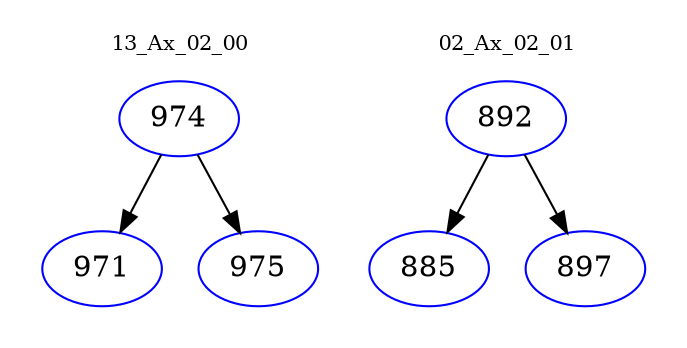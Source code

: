 digraph{
subgraph cluster_0 {
color = white
label = "13_Ax_02_00";
fontsize=10;
T0_974 [label="974", color="blue"]
T0_974 -> T0_971 [color="black"]
T0_971 [label="971", color="blue"]
T0_974 -> T0_975 [color="black"]
T0_975 [label="975", color="blue"]
}
subgraph cluster_1 {
color = white
label = "02_Ax_02_01";
fontsize=10;
T1_892 [label="892", color="blue"]
T1_892 -> T1_885 [color="black"]
T1_885 [label="885", color="blue"]
T1_892 -> T1_897 [color="black"]
T1_897 [label="897", color="blue"]
}
}
